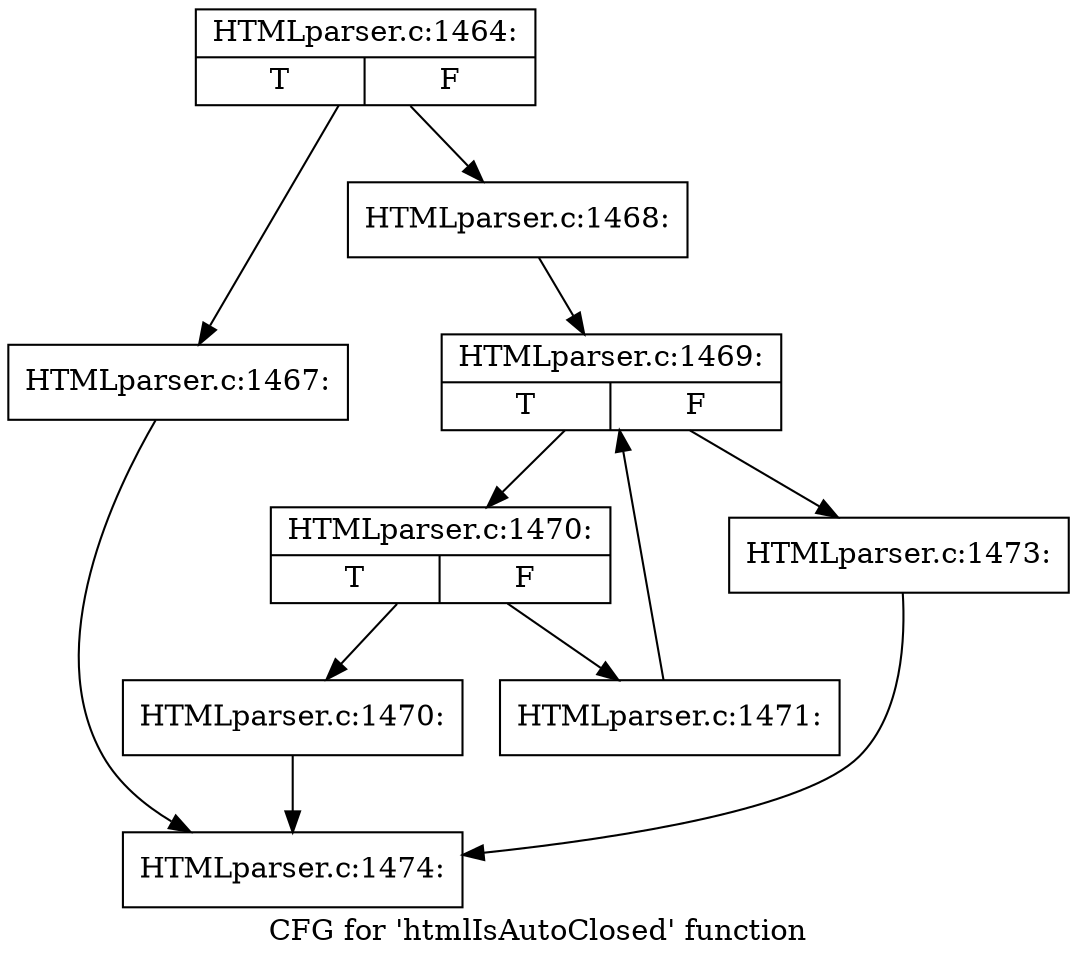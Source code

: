 digraph "CFG for 'htmlIsAutoClosed' function" {
	label="CFG for 'htmlIsAutoClosed' function";

	Node0x5630c5b8a070 [shape=record,label="{HTMLparser.c:1464:|{<s0>T|<s1>F}}"];
	Node0x5630c5b8a070 -> Node0x5630c5b8a310;
	Node0x5630c5b8a070 -> Node0x5630c5b87ea0;
	Node0x5630c5b8a310 [shape=record,label="{HTMLparser.c:1467:}"];
	Node0x5630c5b8a310 -> Node0x5630c5b87af0;
	Node0x5630c5b87ea0 [shape=record,label="{HTMLparser.c:1468:}"];
	Node0x5630c5b87ea0 -> Node0x5630c5b8bfa0;
	Node0x5630c5b8bfa0 [shape=record,label="{HTMLparser.c:1469:|{<s0>T|<s1>F}}"];
	Node0x5630c5b8bfa0 -> Node0x5630c5b35550;
	Node0x5630c5b8bfa0 -> Node0x5630c5b730e0;
	Node0x5630c5b35550 [shape=record,label="{HTMLparser.c:1470:|{<s0>T|<s1>F}}"];
	Node0x5630c5b35550 -> Node0x5630c5b734b0;
	Node0x5630c5b35550 -> Node0x5630c5b73500;
	Node0x5630c5b734b0 [shape=record,label="{HTMLparser.c:1470:}"];
	Node0x5630c5b734b0 -> Node0x5630c5b87af0;
	Node0x5630c5b73500 [shape=record,label="{HTMLparser.c:1471:}"];
	Node0x5630c5b73500 -> Node0x5630c5b8bfa0;
	Node0x5630c5b730e0 [shape=record,label="{HTMLparser.c:1473:}"];
	Node0x5630c5b730e0 -> Node0x5630c5b87af0;
	Node0x5630c5b87af0 [shape=record,label="{HTMLparser.c:1474:}"];
}
